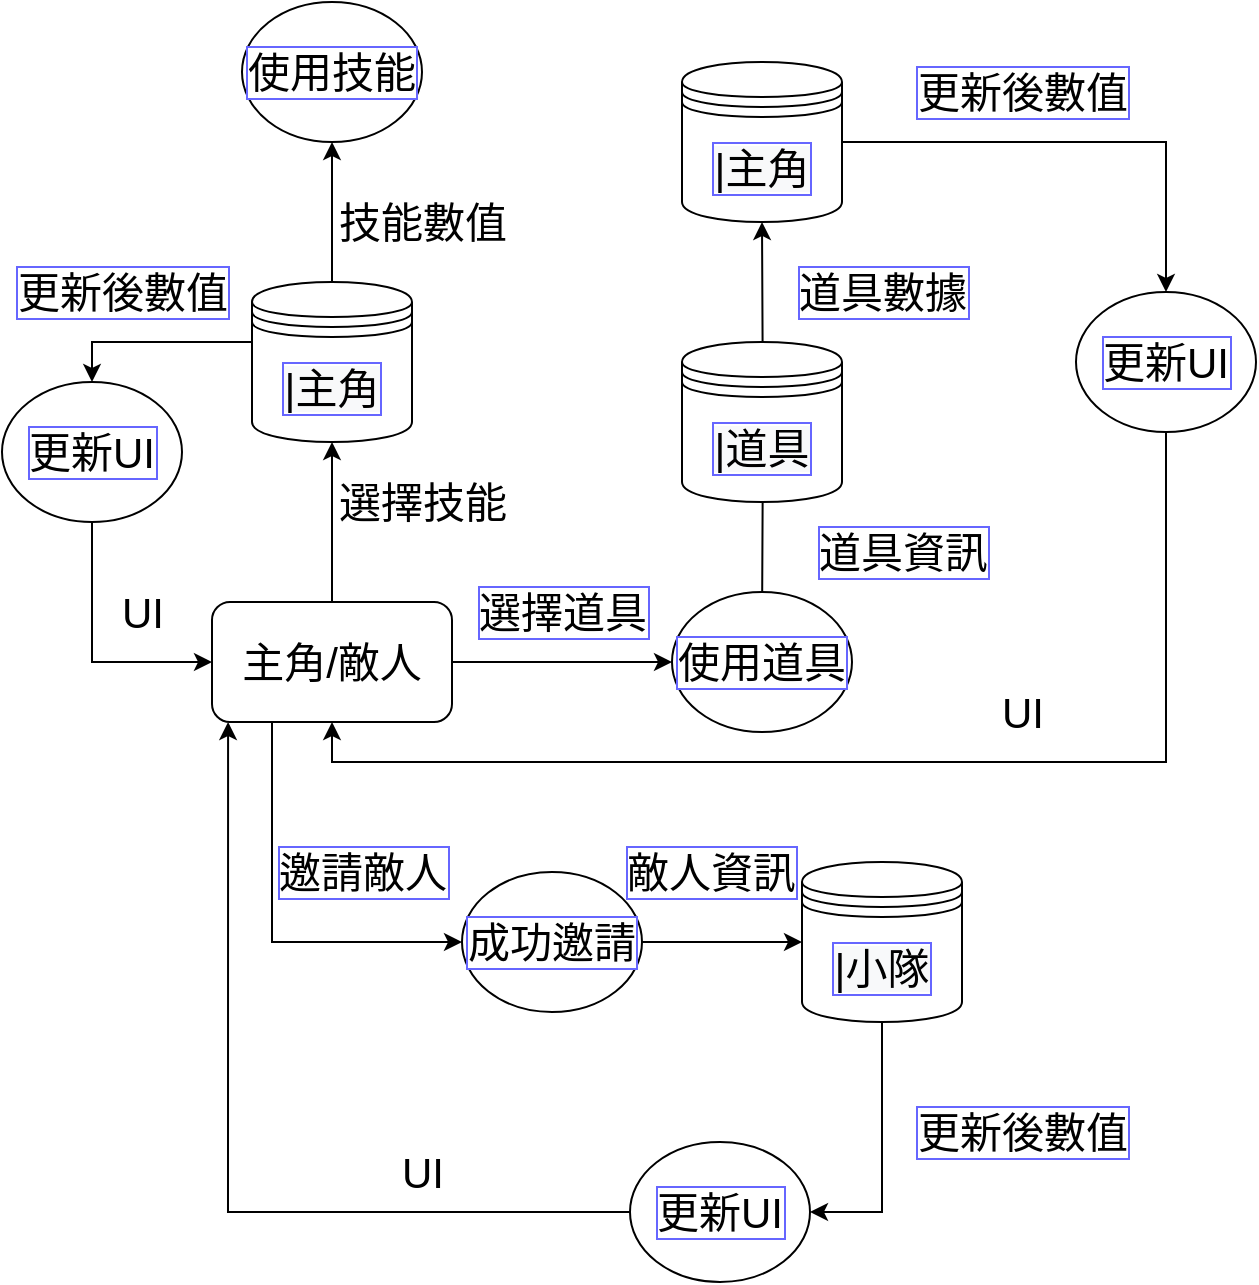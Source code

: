 <mxfile version="18.1.2" type="github">
  <diagram id="8f3JLm2EH5MX1vUsfXzy" name="Page-1">
    <mxGraphModel dx="1350" dy="744" grid="1" gridSize="10" guides="1" tooltips="1" connect="1" arrows="1" fold="1" page="1" pageScale="1" pageWidth="827" pageHeight="1169" math="0" shadow="0">
      <root>
        <mxCell id="0" />
        <mxCell id="1" parent="0" />
        <mxCell id="f7sWE3XScMFLWi5jbUqo-1" style="edgeStyle=orthogonalEdgeStyle;rounded=0;orthogonalLoop=1;jettySize=auto;html=1;exitX=0.213;exitY=0.375;exitDx=0;exitDy=0;entryX=0.5;entryY=0;entryDx=0;entryDy=0;fontSize=21;exitPerimeter=0;fontStyle=0" edge="1" parent="1" source="f7sWE3XScMFLWi5jbUqo-12" target="f7sWE3XScMFLWi5jbUqo-4">
          <mxGeometry relative="1" as="geometry">
            <mxPoint x="215" y="315" as="sourcePoint" />
          </mxGeometry>
        </mxCell>
        <mxCell id="f7sWE3XScMFLWi5jbUqo-2" style="edgeStyle=orthogonalEdgeStyle;rounded=0;orthogonalLoop=1;jettySize=auto;html=1;fontSize=21;entryX=0.5;entryY=0;entryDx=0;entryDy=0;fontStyle=0" edge="1" parent="1">
          <mxGeometry relative="1" as="geometry">
            <mxPoint x="470" y="210" as="sourcePoint" />
            <mxPoint x="470" y="210" as="targetPoint" />
          </mxGeometry>
        </mxCell>
        <mxCell id="f7sWE3XScMFLWi5jbUqo-3" style="edgeStyle=orthogonalEdgeStyle;rounded=0;orthogonalLoop=1;jettySize=auto;html=1;exitX=0.5;exitY=1;exitDx=0;exitDy=0;entryX=0;entryY=0.5;entryDx=0;entryDy=0;fontSize=21;" edge="1" parent="1" source="f7sWE3XScMFLWi5jbUqo-4" target="f7sWE3XScMFLWi5jbUqo-20">
          <mxGeometry relative="1" as="geometry" />
        </mxCell>
        <mxCell id="f7sWE3XScMFLWi5jbUqo-4" value="更新UI" style="ellipse;whiteSpace=wrap;html=1;labelBackgroundColor=default;labelBorderColor=#6666FF;fontSize=21;fontStyle=0" vertex="1" parent="1">
          <mxGeometry x="110" y="340" width="90" height="70" as="geometry" />
        </mxCell>
        <mxCell id="f7sWE3XScMFLWi5jbUqo-5" style="edgeStyle=orthogonalEdgeStyle;rounded=0;orthogonalLoop=1;jettySize=auto;html=1;fontSize=21;entryX=0.5;entryY=1;entryDx=0;entryDy=0;fontStyle=0" edge="1" parent="1" target="f7sWE3XScMFLWi5jbUqo-9">
          <mxGeometry relative="1" as="geometry">
            <mxPoint x="490" y="380" as="targetPoint" />
            <mxPoint x="490" y="465" as="sourcePoint" />
          </mxGeometry>
        </mxCell>
        <mxCell id="f7sWE3XScMFLWi5jbUqo-6" style="edgeStyle=orthogonalEdgeStyle;rounded=0;orthogonalLoop=1;jettySize=auto;html=1;exitX=0.5;exitY=1;exitDx=0;exitDy=0;entryX=0.5;entryY=1;entryDx=0;entryDy=0;fontSize=21;" edge="1" parent="1" source="f7sWE3XScMFLWi5jbUqo-7" target="f7sWE3XScMFLWi5jbUqo-20">
          <mxGeometry relative="1" as="geometry" />
        </mxCell>
        <mxCell id="f7sWE3XScMFLWi5jbUqo-7" value="更新UI" style="ellipse;whiteSpace=wrap;html=1;labelBackgroundColor=default;labelBorderColor=#6666FF;fontSize=21;fontStyle=0" vertex="1" parent="1">
          <mxGeometry x="647" y="295" width="90" height="70" as="geometry" />
        </mxCell>
        <mxCell id="f7sWE3XScMFLWi5jbUqo-8" value="" style="edgeStyle=orthogonalEdgeStyle;rounded=0;orthogonalLoop=1;jettySize=auto;html=1;fontSize=21;fontStyle=0" edge="1" parent="1" source="f7sWE3XScMFLWi5jbUqo-9" target="f7sWE3XScMFLWi5jbUqo-7">
          <mxGeometry relative="1" as="geometry" />
        </mxCell>
        <mxCell id="f7sWE3XScMFLWi5jbUqo-9" value="&lt;span style=&quot;color: rgb(0, 0, 0); font-family: Helvetica; font-size: 21px; font-style: normal; font-variant-ligatures: normal; font-variant-caps: normal; letter-spacing: normal; orphans: 2; text-align: center; text-indent: 0px; text-transform: none; widows: 2; word-spacing: 0px; -webkit-text-stroke-width: 0px; background-color: rgb(248, 249, 250); text-decoration-thickness: initial; text-decoration-style: initial; text-decoration-color: initial; float: none; display: inline !important;&quot;&gt;|主角&lt;/span&gt;" style="shape=datastore;whiteSpace=wrap;html=1;labelBackgroundColor=default;labelBorderColor=#6666FF;fontSize=21;fontStyle=0" vertex="1" parent="1">
          <mxGeometry x="450" y="180" width="80" height="80" as="geometry" />
        </mxCell>
        <mxCell id="f7sWE3XScMFLWi5jbUqo-10" value="&lt;span style=&quot;color: rgb(0, 0, 0); font-family: Helvetica; font-size: 21px; font-style: normal; font-variant-ligatures: normal; font-variant-caps: normal; letter-spacing: normal; orphans: 2; text-align: center; text-indent: 0px; text-transform: none; widows: 2; word-spacing: 0px; -webkit-text-stroke-width: 0px; background-color: rgb(248, 249, 250); text-decoration-thickness: initial; text-decoration-style: initial; text-decoration-color: initial; float: none; display: inline !important;&quot;&gt;|道具&lt;/span&gt;" style="shape=datastore;whiteSpace=wrap;html=1;labelBackgroundColor=default;labelBorderColor=#6666FF;fontSize=21;fontStyle=0" vertex="1" parent="1">
          <mxGeometry x="450" y="320" width="80" height="80" as="geometry" />
        </mxCell>
        <mxCell id="f7sWE3XScMFLWi5jbUqo-11" style="edgeStyle=orthogonalEdgeStyle;rounded=0;orthogonalLoop=1;jettySize=auto;html=1;exitX=0.5;exitY=0;exitDx=0;exitDy=0;entryX=0.5;entryY=1;entryDx=0;entryDy=0;fontSize=21;" edge="1" parent="1" source="f7sWE3XScMFLWi5jbUqo-12" target="f7sWE3XScMFLWi5jbUqo-23">
          <mxGeometry relative="1" as="geometry" />
        </mxCell>
        <mxCell id="f7sWE3XScMFLWi5jbUqo-12" value="&lt;span style=&quot;color: rgb(0, 0, 0); font-family: Helvetica; font-size: 21px; font-style: normal; font-variant-ligatures: normal; font-variant-caps: normal; letter-spacing: normal; orphans: 2; text-align: center; text-indent: 0px; text-transform: none; widows: 2; word-spacing: 0px; -webkit-text-stroke-width: 0px; background-color: rgb(248, 249, 250); text-decoration-thickness: initial; text-decoration-style: initial; text-decoration-color: initial; float: none; display: inline !important;&quot;&gt;|主角&lt;/span&gt;" style="shape=datastore;whiteSpace=wrap;html=1;labelBackgroundColor=default;labelBorderColor=#6666FF;fontSize=21;fontStyle=0" vertex="1" parent="1">
          <mxGeometry x="235" y="290" width="80" height="80" as="geometry" />
        </mxCell>
        <mxCell id="f7sWE3XScMFLWi5jbUqo-13" style="edgeStyle=orthogonalEdgeStyle;rounded=0;orthogonalLoop=1;jettySize=auto;html=1;exitX=0.5;exitY=1;exitDx=0;exitDy=0;entryX=1;entryY=0.5;entryDx=0;entryDy=0;fontSize=21;" edge="1" parent="1" source="f7sWE3XScMFLWi5jbUqo-14" target="f7sWE3XScMFLWi5jbUqo-34">
          <mxGeometry relative="1" as="geometry" />
        </mxCell>
        <mxCell id="f7sWE3XScMFLWi5jbUqo-14" value="&lt;span style=&quot;color: rgb(0, 0, 0); font-family: Helvetica; font-size: 21px; font-style: normal; font-variant-ligatures: normal; font-variant-caps: normal; letter-spacing: normal; orphans: 2; text-align: center; text-indent: 0px; text-transform: none; widows: 2; word-spacing: 0px; -webkit-text-stroke-width: 0px; background-color: rgb(248, 249, 250); text-decoration-thickness: initial; text-decoration-style: initial; text-decoration-color: initial; float: none; display: inline !important;&quot;&gt;|小隊&lt;/span&gt;" style="shape=datastore;whiteSpace=wrap;html=1;labelBackgroundColor=default;labelBorderColor=#6666FF;fontSize=21;fontStyle=0" vertex="1" parent="1">
          <mxGeometry x="510" y="580" width="80" height="80" as="geometry" />
        </mxCell>
        <mxCell id="f7sWE3XScMFLWi5jbUqo-15" value="&lt;span style=&quot;font-size: 21px;&quot;&gt;邀請敵人&lt;/span&gt;" style="text;html=1;resizable=0;autosize=1;align=center;verticalAlign=middle;points=[];fillColor=none;strokeColor=none;rounded=0;labelBackgroundColor=default;labelBorderColor=#6666FF;rotation=0;fontStyle=0;fontSize=21;" vertex="1" parent="1">
          <mxGeometry x="240" y="570" width="100" height="30" as="geometry" />
        </mxCell>
        <mxCell id="f7sWE3XScMFLWi5jbUqo-16" value="更新後數值" style="text;html=1;resizable=0;autosize=1;align=center;verticalAlign=middle;points=[];fillColor=none;strokeColor=none;rounded=0;labelBackgroundColor=default;labelBorderColor=#6666FF;fontSize=21;fontStyle=0" vertex="1" parent="1">
          <mxGeometry x="560" y="700" width="120" height="30" as="geometry" />
        </mxCell>
        <mxCell id="f7sWE3XScMFLWi5jbUqo-17" style="edgeStyle=orthogonalEdgeStyle;rounded=0;orthogonalLoop=1;jettySize=auto;html=1;exitX=0.5;exitY=0;exitDx=0;exitDy=0;entryX=0.5;entryY=1;entryDx=0;entryDy=0;fontSize=21;" edge="1" parent="1" source="f7sWE3XScMFLWi5jbUqo-20" target="f7sWE3XScMFLWi5jbUqo-12">
          <mxGeometry relative="1" as="geometry">
            <mxPoint x="275" y="380" as="targetPoint" />
          </mxGeometry>
        </mxCell>
        <mxCell id="f7sWE3XScMFLWi5jbUqo-18" style="edgeStyle=orthogonalEdgeStyle;rounded=0;orthogonalLoop=1;jettySize=auto;html=1;exitX=1;exitY=0.5;exitDx=0;exitDy=0;entryX=0;entryY=0.5;entryDx=0;entryDy=0;fontSize=21;" edge="1" parent="1" source="f7sWE3XScMFLWi5jbUqo-20" target="f7sWE3XScMFLWi5jbUqo-26">
          <mxGeometry relative="1" as="geometry" />
        </mxCell>
        <mxCell id="f7sWE3XScMFLWi5jbUqo-19" style="edgeStyle=orthogonalEdgeStyle;rounded=0;orthogonalLoop=1;jettySize=auto;html=1;exitX=0.25;exitY=1;exitDx=0;exitDy=0;entryX=0;entryY=0.5;entryDx=0;entryDy=0;fontSize=21;" edge="1" parent="1" source="f7sWE3XScMFLWi5jbUqo-20" target="f7sWE3XScMFLWi5jbUqo-31">
          <mxGeometry relative="1" as="geometry" />
        </mxCell>
        <mxCell id="f7sWE3XScMFLWi5jbUqo-20" value="主角/敵人" style="rounded=1;whiteSpace=wrap;html=1;fontSize=21;" vertex="1" parent="1">
          <mxGeometry x="215" y="450" width="120" height="60" as="geometry" />
        </mxCell>
        <mxCell id="f7sWE3XScMFLWi5jbUqo-21" value="選擇技能" style="text;html=1;resizable=0;autosize=1;align=center;verticalAlign=middle;points=[];fillColor=none;strokeColor=none;rounded=0;fontSize=21;" vertex="1" parent="1">
          <mxGeometry x="270" y="385" width="100" height="30" as="geometry" />
        </mxCell>
        <mxCell id="f7sWE3XScMFLWi5jbUqo-22" value="更新後數值" style="text;html=1;resizable=0;autosize=1;align=center;verticalAlign=middle;points=[];fillColor=none;strokeColor=none;rounded=0;labelBackgroundColor=default;labelBorderColor=#6666FF;fontSize=21;fontStyle=0" vertex="1" parent="1">
          <mxGeometry x="110" y="280" width="120" height="30" as="geometry" />
        </mxCell>
        <mxCell id="f7sWE3XScMFLWi5jbUqo-23" value="使用技能" style="ellipse;whiteSpace=wrap;html=1;labelBackgroundColor=default;labelBorderColor=#6666FF;fontSize=21;fontStyle=0" vertex="1" parent="1">
          <mxGeometry x="230" y="150" width="90" height="70" as="geometry" />
        </mxCell>
        <mxCell id="f7sWE3XScMFLWi5jbUqo-24" value="技能數值" style="text;html=1;resizable=0;autosize=1;align=center;verticalAlign=middle;points=[];fillColor=none;strokeColor=none;rounded=0;fontSize=21;" vertex="1" parent="1">
          <mxGeometry x="270" y="245" width="100" height="30" as="geometry" />
        </mxCell>
        <mxCell id="f7sWE3XScMFLWi5jbUqo-25" value="選擇道具" style="text;html=1;resizable=0;autosize=1;align=center;verticalAlign=middle;points=[];fillColor=none;strokeColor=none;rounded=0;labelBackgroundColor=default;labelBorderColor=#6666FF;rotation=0;fontStyle=0;fontSize=21;" vertex="1" parent="1">
          <mxGeometry x="340" y="440" width="100" height="30" as="geometry" />
        </mxCell>
        <mxCell id="f7sWE3XScMFLWi5jbUqo-26" value="使用道具" style="ellipse;whiteSpace=wrap;html=1;labelBackgroundColor=default;labelBorderColor=#6666FF;fontSize=21;fontStyle=0" vertex="1" parent="1">
          <mxGeometry x="445" y="445" width="90" height="70" as="geometry" />
        </mxCell>
        <mxCell id="f7sWE3XScMFLWi5jbUqo-27" value="道具資訊" style="text;html=1;resizable=0;autosize=1;align=center;verticalAlign=middle;points=[];fillColor=none;strokeColor=none;rounded=0;labelBackgroundColor=default;labelBorderColor=#6666FF;rotation=0;fontStyle=0;fontSize=21;" vertex="1" parent="1">
          <mxGeometry x="510" y="410" width="100" height="30" as="geometry" />
        </mxCell>
        <mxCell id="f7sWE3XScMFLWi5jbUqo-28" value="道具數據" style="text;html=1;resizable=0;autosize=1;align=center;verticalAlign=middle;points=[];fillColor=none;strokeColor=none;rounded=0;labelBackgroundColor=default;labelBorderColor=#6666FF;rotation=0;fontStyle=0;fontSize=21;" vertex="1" parent="1">
          <mxGeometry x="500" y="280" width="100" height="30" as="geometry" />
        </mxCell>
        <mxCell id="f7sWE3XScMFLWi5jbUqo-29" value="更新後數值" style="text;html=1;resizable=0;autosize=1;align=center;verticalAlign=middle;points=[];fillColor=none;strokeColor=none;rounded=0;labelBackgroundColor=default;labelBorderColor=#6666FF;fontSize=21;fontStyle=0" vertex="1" parent="1">
          <mxGeometry x="560" y="180" width="120" height="30" as="geometry" />
        </mxCell>
        <mxCell id="f7sWE3XScMFLWi5jbUqo-30" style="edgeStyle=orthogonalEdgeStyle;rounded=0;orthogonalLoop=1;jettySize=auto;html=1;exitX=1;exitY=0.5;exitDx=0;exitDy=0;entryX=0;entryY=0.5;entryDx=0;entryDy=0;fontSize=21;" edge="1" parent="1" source="f7sWE3XScMFLWi5jbUqo-31" target="f7sWE3XScMFLWi5jbUqo-14">
          <mxGeometry relative="1" as="geometry" />
        </mxCell>
        <mxCell id="f7sWE3XScMFLWi5jbUqo-31" value="成功邀請" style="ellipse;whiteSpace=wrap;html=1;labelBackgroundColor=default;labelBorderColor=#6666FF;fontSize=21;fontStyle=0" vertex="1" parent="1">
          <mxGeometry x="340" y="585" width="90" height="70" as="geometry" />
        </mxCell>
        <mxCell id="f7sWE3XScMFLWi5jbUqo-32" value="敵人資訊" style="text;html=1;resizable=0;autosize=1;align=center;verticalAlign=middle;points=[];fillColor=none;strokeColor=none;rounded=0;labelBackgroundColor=default;labelBorderColor=#6666FF;rotation=0;fontStyle=0;fontSize=21;" vertex="1" parent="1">
          <mxGeometry x="414" y="570" width="100" height="30" as="geometry" />
        </mxCell>
        <mxCell id="f7sWE3XScMFLWi5jbUqo-33" style="edgeStyle=orthogonalEdgeStyle;rounded=0;orthogonalLoop=1;jettySize=auto;html=1;entryX=0.067;entryY=1;entryDx=0;entryDy=0;entryPerimeter=0;fontSize=21;" edge="1" parent="1" source="f7sWE3XScMFLWi5jbUqo-34" target="f7sWE3XScMFLWi5jbUqo-20">
          <mxGeometry relative="1" as="geometry" />
        </mxCell>
        <mxCell id="f7sWE3XScMFLWi5jbUqo-34" value="更新UI" style="ellipse;whiteSpace=wrap;html=1;labelBackgroundColor=default;labelBorderColor=#6666FF;fontSize=21;fontStyle=0" vertex="1" parent="1">
          <mxGeometry x="424" y="720" width="90" height="70" as="geometry" />
        </mxCell>
        <mxCell id="f7sWE3XScMFLWi5jbUqo-35" value="UI" style="text;html=1;resizable=0;autosize=1;align=center;verticalAlign=middle;points=[];fillColor=none;strokeColor=none;rounded=0;fontSize=21;" vertex="1" parent="1">
          <mxGeometry x="300" y="720" width="40" height="30" as="geometry" />
        </mxCell>
        <mxCell id="f7sWE3XScMFLWi5jbUqo-36" value="UI" style="text;html=1;resizable=0;autosize=1;align=center;verticalAlign=middle;points=[];fillColor=none;strokeColor=none;rounded=0;fontSize=21;" vertex="1" parent="1">
          <mxGeometry x="160" y="440" width="40" height="30" as="geometry" />
        </mxCell>
        <mxCell id="f7sWE3XScMFLWi5jbUqo-37" value="UI" style="text;html=1;resizable=0;autosize=1;align=center;verticalAlign=middle;points=[];fillColor=none;strokeColor=none;rounded=0;fontSize=21;" vertex="1" parent="1">
          <mxGeometry x="600" y="490" width="40" height="30" as="geometry" />
        </mxCell>
      </root>
    </mxGraphModel>
  </diagram>
</mxfile>
